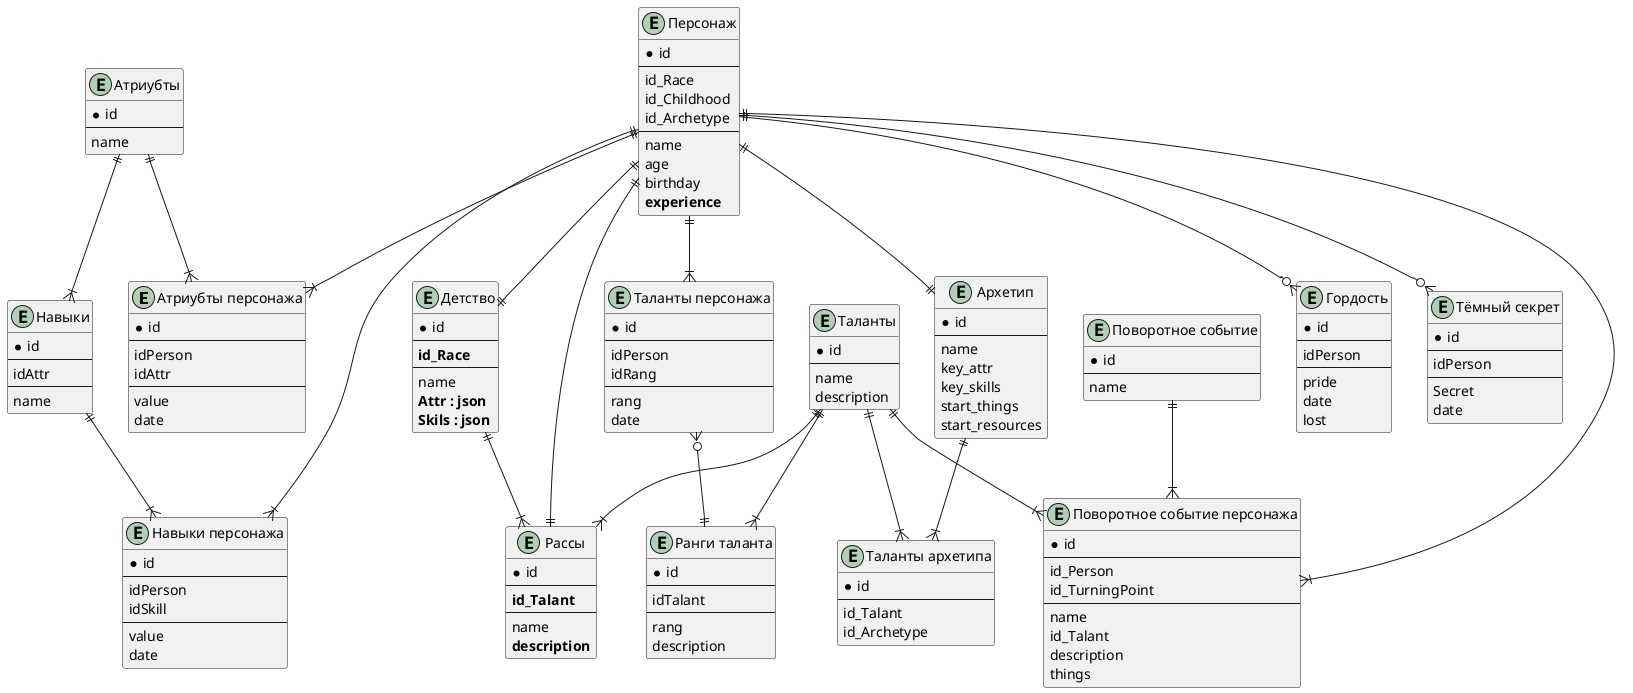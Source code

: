 @startuml

entity "Атриубты персонажа" as AttrPerson {
    * id
    --
    idPerson
    idAttr
    --
    value
    date
}
entity "Атриубты" as Attr{
    * id
    --
    name
}
entity "Навыки персонажа" as SkillsPerson {
    * id
    --
    idPerson
    idSkill
    --
    value
    date
}
entity "Навыки" as Skills{
    * id
    --
    idAttr
    --
    name
}
entity "Гордость" as Pride {
    * id
    --
    idPerson
    --
    pride
    date
    lost
}
entity "Тёмный секрет" as Secret {
    * id
    --
    idPerson
    --
    Secret
    date
}

entity "Таланты персонажа" as TalentPerson {
    * id
    --
    idPerson
    idRang
    --
    rang
    date
}
entity "Таланты" as Talent {
    * id
    --
    name
    description
}
entity "Ранги таланта" as RangTalent {
    * id
    --
    idTalant
    --
    rang
    description
}
entity "Рассы" as Race {
    * id
    --
    **id_Talant**
    --
    name
    **description**
}
entity "Детство" as Childhood {
    * id
    --
    **id_Race**
    --
    name
    **Attr : json**
    **Skils : json**
}
entity "Поворотное событие" as TurningPoint {
    * id
    --
    name
}

entity "Поворотное событие персонажа" as TurningPointPerson {
    * id
    --
    id_Person
    id_TurningPoint
    --
    name
    id_Talant
    description
    things
}

entity "Персонаж" as Person {
    * id
    --
    id_Race
    id_Childhood
    id_Archetype
    --
    name
    age
    birthday
    **experience**
}

entity "Архетип" as Archetype {
    *id
    --
    name
    key_attr
    key_skills
    start_things
    start_resources
}

entity "Таланты архетипа" as TalantArchetype {
    *id
    --
    id_Talant
    id_Archetype
}


Person  ||--|{ TurningPointPerson
TurningPoint  ||--|{ TurningPointPerson

Person  ||--|| Race
Person  ||--|| Archetype
Person  ||--|| Childhood
Person  ||--|{ AttrPerson
Person  ||--|{ SkillsPerson
Skills  ||--|{ SkillsPerson
Person  ||--o{ Pride
Person  ||--o{ Secret
Attr  ||--|{ Skills
Attr  ||--|{ AttrPerson
Person  ||--|{ TalentPerson
Talent ||--|{ Race
Childhood ||--|{ Race
Talent ||--|{ RangTalent
TalentPerson }o--|| RangTalent

Talent ||--|{ TalantArchetype
Talent ||--|{ TurningPointPerson
Archetype ||--|{ TalantArchetype
@enduml